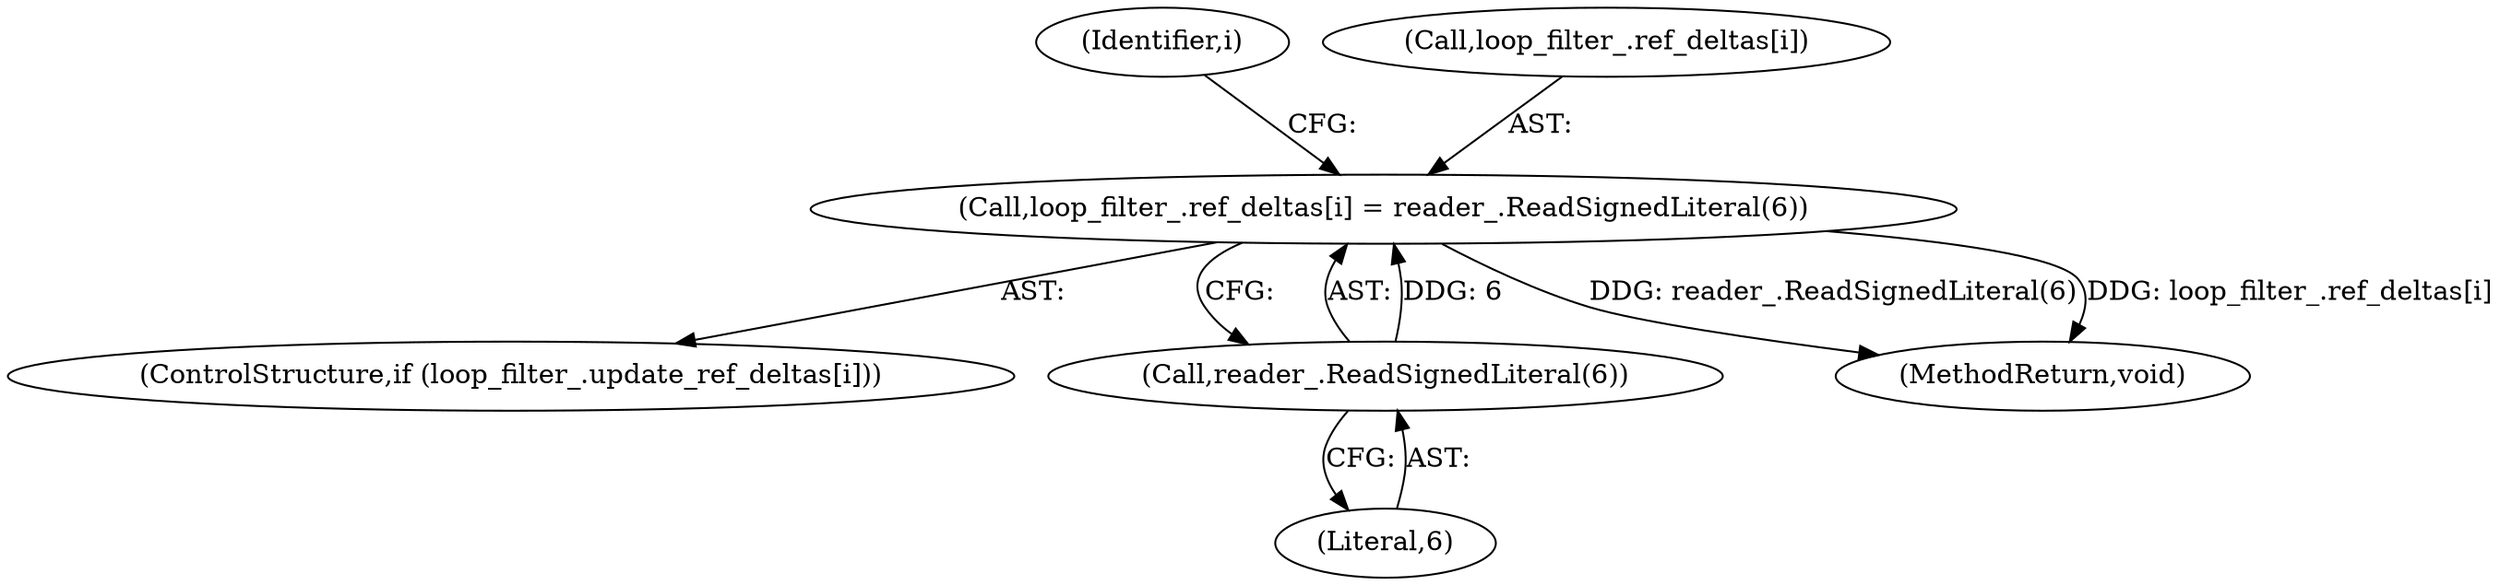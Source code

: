 digraph "1_Chrome_27c68f543e5eba779902447445dfb05ec3f5bf75_17@API" {
"1000163" [label="(Call,loop_filter_.ref_deltas[i] = reader_.ReadSignedLiteral(6))"];
"1000169" [label="(Call,reader_.ReadSignedLiteral(6))"];
"1000148" [label="(Identifier,i)"];
"1000157" [label="(ControlStructure,if (loop_filter_.update_ref_deltas[i]))"];
"1000164" [label="(Call,loop_filter_.ref_deltas[i])"];
"1000169" [label="(Call,reader_.ReadSignedLiteral(6))"];
"1000170" [label="(Literal,6)"];
"1000203" [label="(MethodReturn,void)"];
"1000163" [label="(Call,loop_filter_.ref_deltas[i] = reader_.ReadSignedLiteral(6))"];
"1000163" -> "1000157"  [label="AST: "];
"1000163" -> "1000169"  [label="CFG: "];
"1000164" -> "1000163"  [label="AST: "];
"1000169" -> "1000163"  [label="AST: "];
"1000148" -> "1000163"  [label="CFG: "];
"1000163" -> "1000203"  [label="DDG: reader_.ReadSignedLiteral(6)"];
"1000163" -> "1000203"  [label="DDG: loop_filter_.ref_deltas[i]"];
"1000169" -> "1000163"  [label="DDG: 6"];
"1000169" -> "1000170"  [label="CFG: "];
"1000170" -> "1000169"  [label="AST: "];
}
